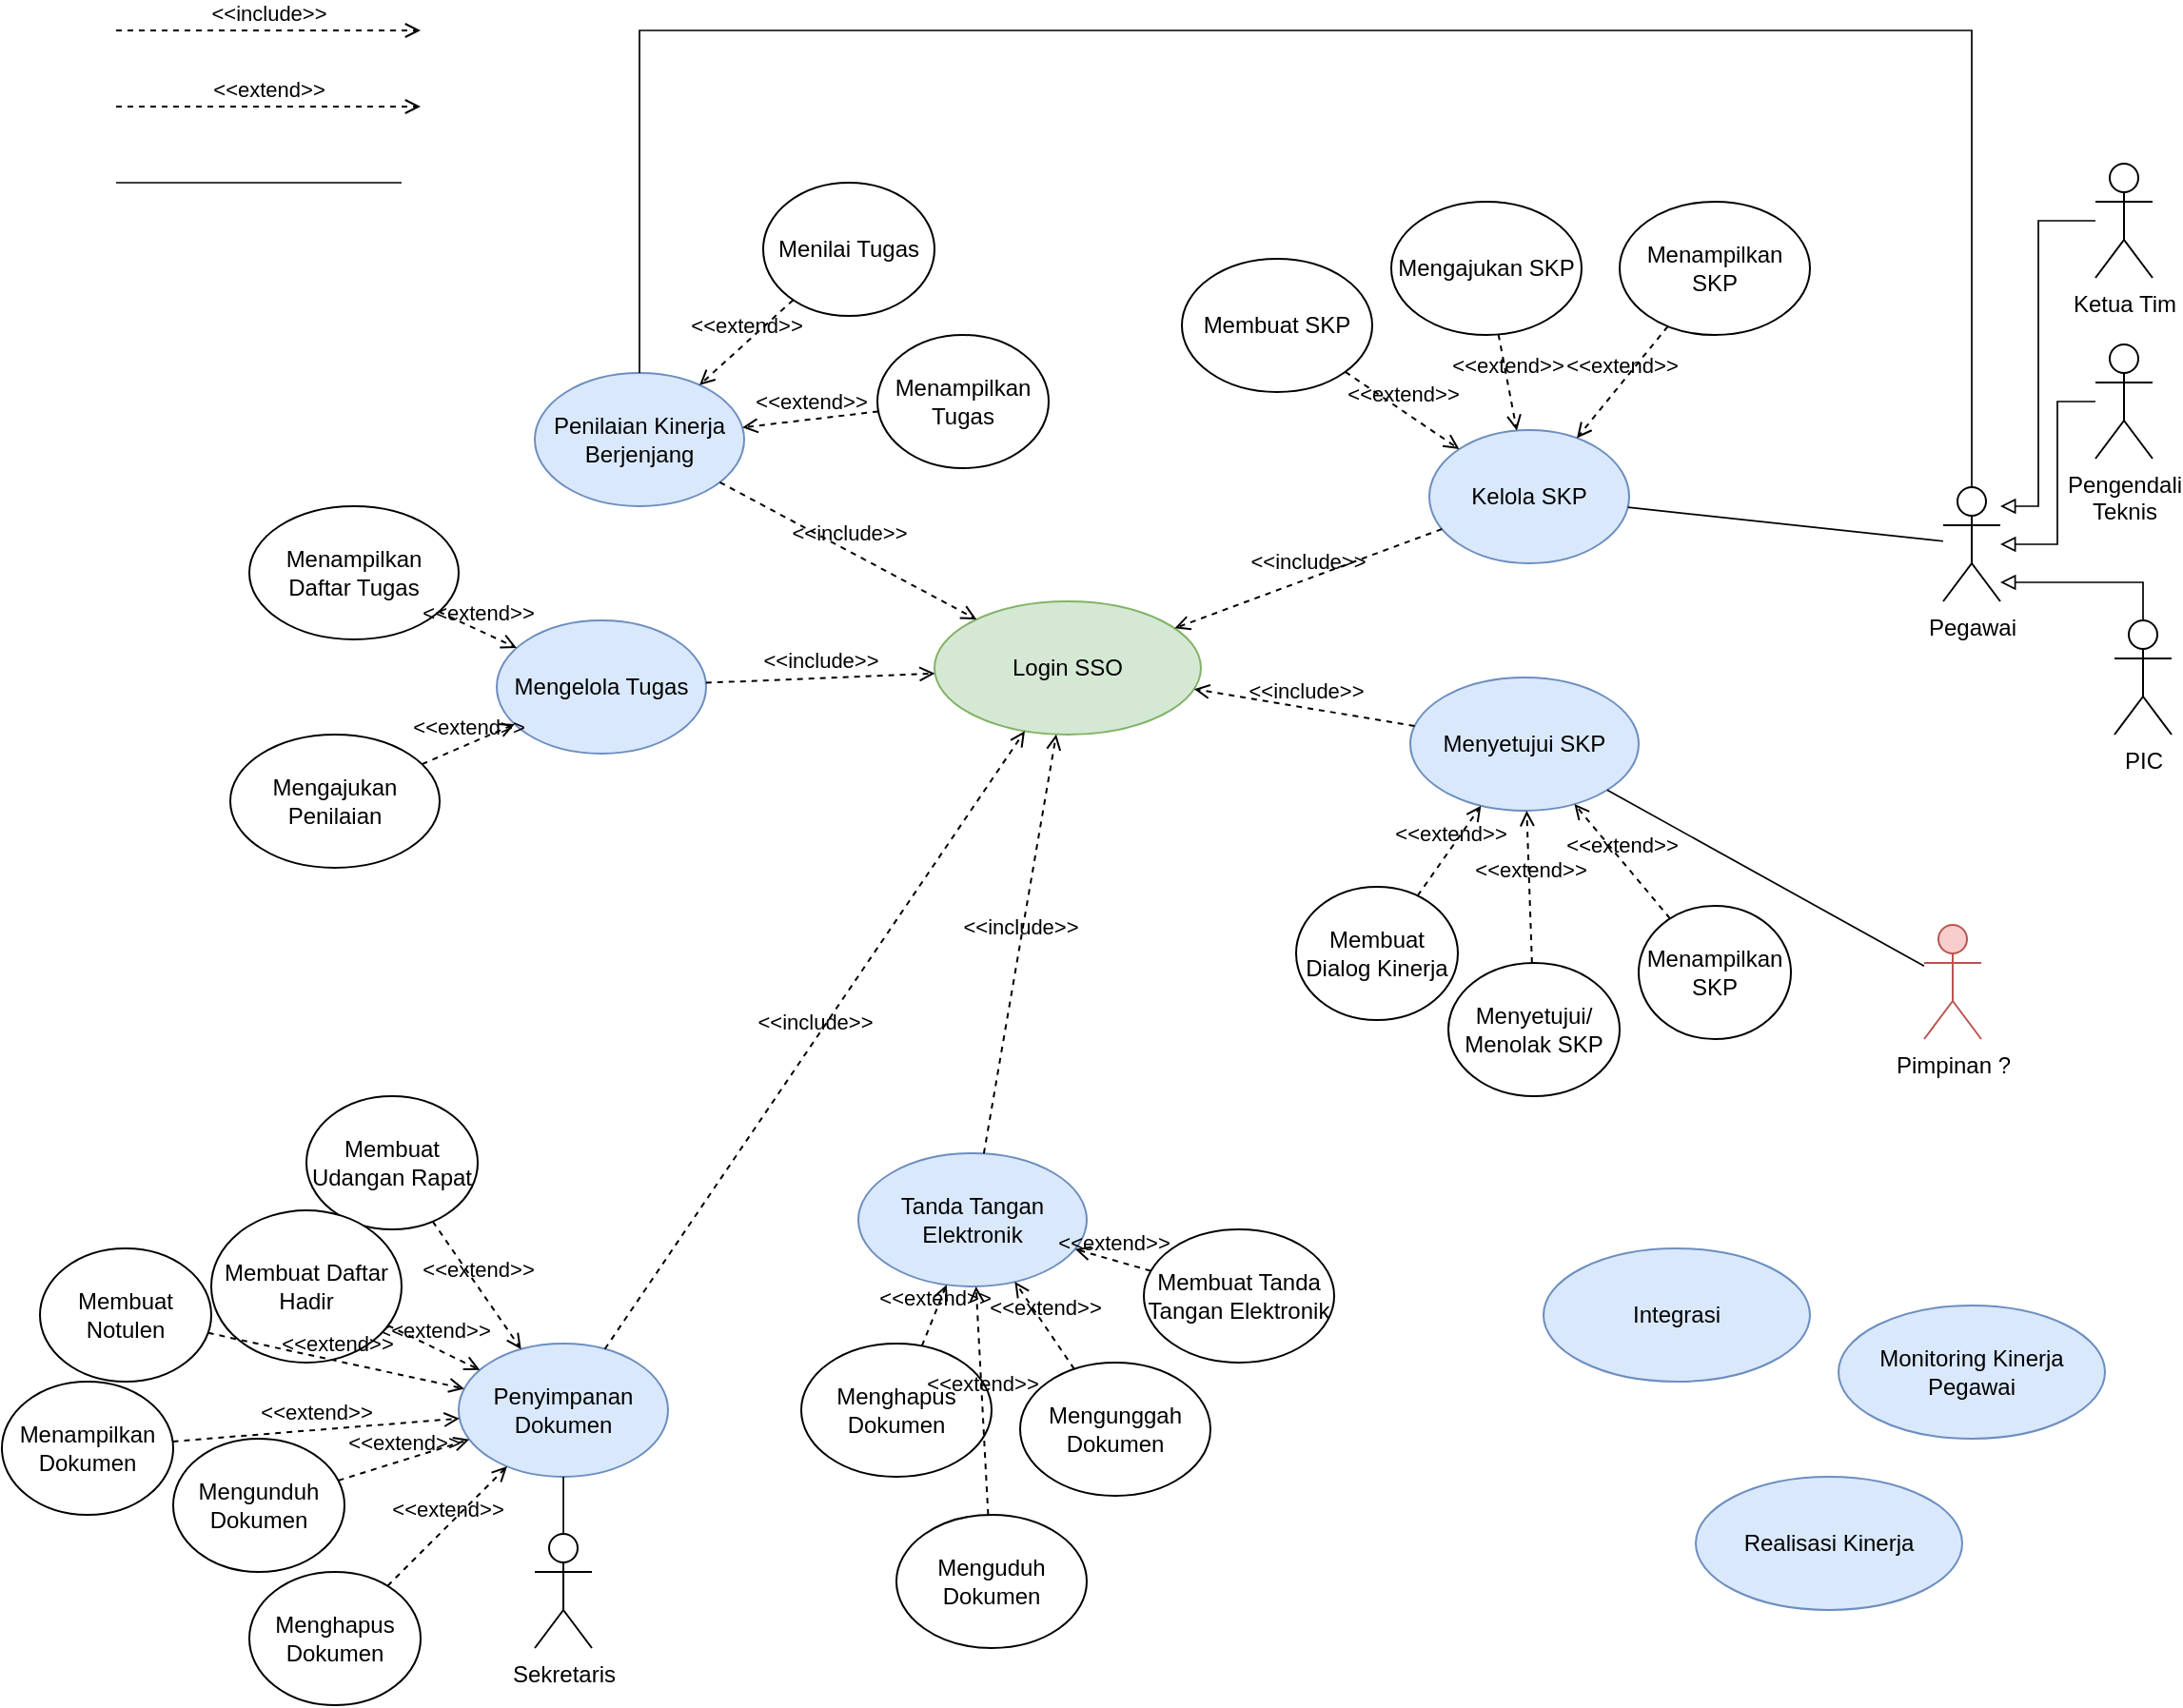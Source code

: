 <mxfile version="22.0.2" type="github">
  <diagram name="Use Case" id="oXBvCQqOn24NfRZAZP5G">
    <mxGraphModel dx="1235" dy="628" grid="1" gridSize="10" guides="1" tooltips="1" connect="1" arrows="1" fold="1" page="1" pageScale="1" pageWidth="1169" pageHeight="1654" math="0" shadow="0">
      <root>
        <mxCell id="0" />
        <mxCell id="1" parent="0" />
        <mxCell id="snqMM3BdzA7YAhs-tEeE-6" value="Kelola SKP" style="ellipse;whiteSpace=wrap;html=1;fillColor=#dae8fc;strokeColor=#6c8ebf;" vertex="1" parent="1">
          <mxGeometry x="750" y="250" width="105" height="70" as="geometry" />
        </mxCell>
        <mxCell id="snqMM3BdzA7YAhs-tEeE-9" value="Pegawai" style="shape=umlActor;verticalLabelPosition=bottom;verticalAlign=top;html=1;" vertex="1" parent="1">
          <mxGeometry x="1020" y="280" width="30" height="60" as="geometry" />
        </mxCell>
        <mxCell id="snqMM3BdzA7YAhs-tEeE-10" value="Login SSO" style="ellipse;whiteSpace=wrap;html=1;fillColor=#d5e8d4;strokeColor=#82b366;" vertex="1" parent="1">
          <mxGeometry x="490" y="340" width="140" height="70" as="geometry" />
        </mxCell>
        <mxCell id="snqMM3BdzA7YAhs-tEeE-11" value="&amp;lt;&amp;lt;include&amp;gt;&amp;gt;" style="html=1;verticalAlign=bottom;labelBackgroundColor=none;endArrow=open;endFill=0;dashed=1;rounded=0;" edge="1" parent="1" source="snqMM3BdzA7YAhs-tEeE-6" target="snqMM3BdzA7YAhs-tEeE-10">
          <mxGeometry width="160" relative="1" as="geometry">
            <mxPoint x="850" y="430" as="sourcePoint" />
            <mxPoint x="1010" y="430" as="targetPoint" />
          </mxGeometry>
        </mxCell>
        <mxCell id="snqMM3BdzA7YAhs-tEeE-13" style="edgeStyle=none;shape=connector;rounded=0;orthogonalLoop=1;jettySize=auto;html=1;labelBackgroundColor=none;strokeColor=default;fontFamily=Poppins;fontSize=11;fontColor=default;endArrow=none;endFill=0;strokeWidth=0.85;fontSource=https%3A%2F%2Ffonts.googleapis.com%2Fcss%3Ffamily%3DPoppins;" edge="1" parent="1" source="snqMM3BdzA7YAhs-tEeE-9" target="snqMM3BdzA7YAhs-tEeE-6">
          <mxGeometry relative="1" as="geometry">
            <mxPoint x="1000" y="330" as="sourcePoint" />
            <mxPoint x="720" y="750" as="targetPoint" />
          </mxGeometry>
        </mxCell>
        <mxCell id="snqMM3BdzA7YAhs-tEeE-16" value="Menyetujui SKP" style="ellipse;whiteSpace=wrap;html=1;fillColor=#dae8fc;strokeColor=#6c8ebf;" vertex="1" parent="1">
          <mxGeometry x="740" y="380" width="120" height="70" as="geometry" />
        </mxCell>
        <mxCell id="snqMM3BdzA7YAhs-tEeE-17" value="&amp;lt;&amp;lt;include&amp;gt;&amp;gt;" style="html=1;verticalAlign=bottom;labelBackgroundColor=none;endArrow=open;endFill=0;dashed=1;rounded=0;" edge="1" parent="1" source="snqMM3BdzA7YAhs-tEeE-16" target="snqMM3BdzA7YAhs-tEeE-10">
          <mxGeometry width="160" relative="1" as="geometry">
            <mxPoint x="750" y="450" as="sourcePoint" />
            <mxPoint x="910" y="450" as="targetPoint" />
          </mxGeometry>
        </mxCell>
        <mxCell id="snqMM3BdzA7YAhs-tEeE-18" value="Pimpinan ?" style="shape=umlActor;verticalLabelPosition=bottom;verticalAlign=top;html=1;fillColor=#f8cecc;strokeColor=#b85450;" vertex="1" parent="1">
          <mxGeometry x="1010" y="510" width="30" height="60" as="geometry" />
        </mxCell>
        <mxCell id="snqMM3BdzA7YAhs-tEeE-22" value="Mengajukan SKP" style="ellipse;whiteSpace=wrap;html=1;" vertex="1" parent="1">
          <mxGeometry x="730" y="130" width="100" height="70" as="geometry" />
        </mxCell>
        <mxCell id="snqMM3BdzA7YAhs-tEeE-23" value="Membuat SKP" style="ellipse;whiteSpace=wrap;html=1;" vertex="1" parent="1">
          <mxGeometry x="620" y="160" width="100" height="70" as="geometry" />
        </mxCell>
        <mxCell id="snqMM3BdzA7YAhs-tEeE-28" value="&amp;lt;&amp;lt;extend&amp;gt;&amp;gt;" style="html=1;verticalAlign=bottom;labelBackgroundColor=none;endArrow=open;endFill=0;dashed=1;rounded=0;" edge="1" parent="1" source="snqMM3BdzA7YAhs-tEeE-22" target="snqMM3BdzA7YAhs-tEeE-6">
          <mxGeometry width="160" relative="1" as="geometry">
            <mxPoint x="760" y="280" as="sourcePoint" />
            <mxPoint x="920" y="280" as="targetPoint" />
          </mxGeometry>
        </mxCell>
        <mxCell id="snqMM3BdzA7YAhs-tEeE-29" value="&amp;lt;&amp;lt;extend&amp;gt;&amp;gt;" style="html=1;verticalAlign=bottom;labelBackgroundColor=none;endArrow=open;endFill=0;dashed=1;rounded=0;" edge="1" parent="1" source="snqMM3BdzA7YAhs-tEeE-23" target="snqMM3BdzA7YAhs-tEeE-6">
          <mxGeometry width="160" relative="1" as="geometry">
            <mxPoint x="799" y="366" as="sourcePoint" />
            <mxPoint x="744" y="342" as="targetPoint" />
          </mxGeometry>
        </mxCell>
        <mxCell id="snqMM3BdzA7YAhs-tEeE-30" value="Membuat Dialog Kinerja" style="ellipse;whiteSpace=wrap;html=1;" vertex="1" parent="1">
          <mxGeometry x="680" y="490" width="85" height="70" as="geometry" />
        </mxCell>
        <mxCell id="snqMM3BdzA7YAhs-tEeE-31" value="Menampilkan SKP" style="ellipse;whiteSpace=wrap;html=1;" vertex="1" parent="1">
          <mxGeometry x="850" y="130" width="100" height="70" as="geometry" />
        </mxCell>
        <mxCell id="snqMM3BdzA7YAhs-tEeE-32" value="&amp;lt;&amp;lt;extend&amp;gt;&amp;gt;" style="html=1;verticalAlign=bottom;labelBackgroundColor=none;endArrow=open;endFill=0;dashed=1;rounded=0;" edge="1" parent="1" source="snqMM3BdzA7YAhs-tEeE-31" target="snqMM3BdzA7YAhs-tEeE-6">
          <mxGeometry width="160" relative="1" as="geometry">
            <mxPoint x="797" y="367" as="sourcePoint" />
            <mxPoint x="743" y="343" as="targetPoint" />
          </mxGeometry>
        </mxCell>
        <mxCell id="snqMM3BdzA7YAhs-tEeE-33" value="Menampilkan SKP" style="ellipse;whiteSpace=wrap;html=1;" vertex="1" parent="1">
          <mxGeometry x="860" y="500" width="80" height="70" as="geometry" />
        </mxCell>
        <mxCell id="snqMM3BdzA7YAhs-tEeE-34" value="Menyetujui/ Menolak SKP" style="ellipse;whiteSpace=wrap;html=1;" vertex="1" parent="1">
          <mxGeometry x="760" y="530" width="90" height="70" as="geometry" />
        </mxCell>
        <mxCell id="snqMM3BdzA7YAhs-tEeE-35" value="&amp;lt;&amp;lt;extend&amp;gt;&amp;gt;" style="html=1;verticalAlign=bottom;labelBackgroundColor=none;endArrow=open;endFill=0;dashed=1;rounded=0;" edge="1" parent="1" source="snqMM3BdzA7YAhs-tEeE-30" target="snqMM3BdzA7YAhs-tEeE-16">
          <mxGeometry width="160" relative="1" as="geometry">
            <mxPoint x="771" y="227" as="sourcePoint" />
            <mxPoint x="740" y="277" as="targetPoint" />
          </mxGeometry>
        </mxCell>
        <mxCell id="snqMM3BdzA7YAhs-tEeE-36" value="&amp;lt;&amp;lt;extend&amp;gt;&amp;gt;" style="html=1;verticalAlign=bottom;labelBackgroundColor=none;endArrow=open;endFill=0;dashed=1;rounded=0;" edge="1" parent="1" source="snqMM3BdzA7YAhs-tEeE-34" target="snqMM3BdzA7YAhs-tEeE-16">
          <mxGeometry width="160" relative="1" as="geometry">
            <mxPoint x="858" y="497" as="sourcePoint" />
            <mxPoint x="832" y="458" as="targetPoint" />
          </mxGeometry>
        </mxCell>
        <mxCell id="snqMM3BdzA7YAhs-tEeE-37" value="&amp;lt;&amp;lt;extend&amp;gt;&amp;gt;" style="html=1;verticalAlign=bottom;labelBackgroundColor=none;endArrow=open;endFill=0;dashed=1;rounded=0;" edge="1" parent="1" source="snqMM3BdzA7YAhs-tEeE-33" target="snqMM3BdzA7YAhs-tEeE-16">
          <mxGeometry width="160" relative="1" as="geometry">
            <mxPoint x="870" y="570" as="sourcePoint" />
            <mxPoint x="842" y="468" as="targetPoint" />
          </mxGeometry>
        </mxCell>
        <mxCell id="snqMM3BdzA7YAhs-tEeE-39" style="edgeStyle=none;shape=connector;rounded=0;orthogonalLoop=1;jettySize=auto;html=1;labelBackgroundColor=none;strokeColor=default;fontFamily=Poppins;fontSize=11;fontColor=default;endArrow=none;endFill=0;strokeWidth=0.85;fontSource=https%3A%2F%2Ffonts.googleapis.com%2Fcss%3Ffamily%3DPoppins;" edge="1" parent="1" source="snqMM3BdzA7YAhs-tEeE-18" target="snqMM3BdzA7YAhs-tEeE-16">
          <mxGeometry relative="1" as="geometry">
            <mxPoint x="1045" y="320" as="sourcePoint" />
            <mxPoint x="760" y="320" as="targetPoint" />
          </mxGeometry>
        </mxCell>
        <mxCell id="snqMM3BdzA7YAhs-tEeE-40" value="Realisasi Kinerja" style="ellipse;whiteSpace=wrap;html=1;fillColor=#dae8fc;strokeColor=#6c8ebf;" vertex="1" parent="1">
          <mxGeometry x="890" y="800" width="140" height="70" as="geometry" />
        </mxCell>
        <mxCell id="snqMM3BdzA7YAhs-tEeE-41" value="Monitoring Kinerja Pegawai" style="ellipse;whiteSpace=wrap;html=1;fillColor=#dae8fc;strokeColor=#6c8ebf;" vertex="1" parent="1">
          <mxGeometry x="965" y="710" width="140" height="70" as="geometry" />
        </mxCell>
        <mxCell id="snqMM3BdzA7YAhs-tEeE-42" value="Penilaian Kinerja Berjenjang" style="ellipse;whiteSpace=wrap;html=1;fillColor=#dae8fc;strokeColor=#6c8ebf;" vertex="1" parent="1">
          <mxGeometry x="280" y="220" width="110" height="70" as="geometry" />
        </mxCell>
        <mxCell id="snqMM3BdzA7YAhs-tEeE-43" value="&amp;lt;&amp;lt;include&amp;gt;&amp;gt;" style="html=1;verticalAlign=bottom;labelBackgroundColor=none;endArrow=open;endFill=0;dashed=1;rounded=0;" edge="1" parent="1" source="snqMM3BdzA7YAhs-tEeE-42" target="snqMM3BdzA7YAhs-tEeE-10">
          <mxGeometry width="160" relative="1" as="geometry">
            <mxPoint x="340" y="230" as="sourcePoint" />
            <mxPoint x="500" y="230" as="targetPoint" />
          </mxGeometry>
        </mxCell>
        <mxCell id="snqMM3BdzA7YAhs-tEeE-44" value="&amp;lt;&amp;lt;include&amp;gt;&amp;gt;" style="html=1;verticalAlign=bottom;labelBackgroundColor=none;endArrow=open;endFill=0;dashed=1;rounded=0;" edge="1" parent="1">
          <mxGeometry width="160" relative="1" as="geometry">
            <mxPoint x="60" y="40" as="sourcePoint" />
            <mxPoint x="220" y="40" as="targetPoint" />
          </mxGeometry>
        </mxCell>
        <mxCell id="snqMM3BdzA7YAhs-tEeE-45" value="&amp;lt;&amp;lt;extend&amp;gt;&amp;gt;" style="html=1;verticalAlign=bottom;labelBackgroundColor=none;endArrow=open;endFill=0;dashed=1;rounded=0;" edge="1" parent="1">
          <mxGeometry width="160" relative="1" as="geometry">
            <mxPoint x="60" y="80" as="sourcePoint" />
            <mxPoint x="220" y="80" as="targetPoint" />
          </mxGeometry>
        </mxCell>
        <mxCell id="snqMM3BdzA7YAhs-tEeE-46" style="edgeStyle=none;shape=connector;rounded=0;orthogonalLoop=1;jettySize=auto;html=1;labelBackgroundColor=none;strokeColor=default;fontFamily=Poppins;fontSize=11;fontColor=default;endArrow=none;endFill=0;strokeWidth=0.85;fontSource=https%3A%2F%2Ffonts.googleapis.com%2Fcss%3Ffamily%3DPoppins;" edge="1" parent="1">
          <mxGeometry relative="1" as="geometry">
            <mxPoint x="210" y="120" as="sourcePoint" />
            <mxPoint x="60" y="120" as="targetPoint" />
          </mxGeometry>
        </mxCell>
        <mxCell id="snqMM3BdzA7YAhs-tEeE-49" style="edgeStyle=none;shape=connector;rounded=0;orthogonalLoop=1;jettySize=auto;html=1;labelBackgroundColor=none;strokeColor=default;fontFamily=Poppins;fontSize=11;fontColor=default;endArrow=none;endFill=0;strokeWidth=0.85;fontSource=https%3A%2F%2Ffonts.googleapis.com%2Fcss%3Ffamily%3DPoppins;" edge="1" parent="1" source="snqMM3BdzA7YAhs-tEeE-9" target="snqMM3BdzA7YAhs-tEeE-42">
          <mxGeometry relative="1" as="geometry">
            <mxPoint x="1045" y="320" as="sourcePoint" />
            <mxPoint x="864" y="301" as="targetPoint" />
            <Array as="points">
              <mxPoint x="1035" y="40" />
              <mxPoint x="335" y="40" />
            </Array>
          </mxGeometry>
        </mxCell>
        <mxCell id="snqMM3BdzA7YAhs-tEeE-50" value="Mengelola Tugas" style="ellipse;whiteSpace=wrap;html=1;fillColor=#dae8fc;strokeColor=#6c8ebf;" vertex="1" parent="1">
          <mxGeometry x="260" y="350" width="110" height="70" as="geometry" />
        </mxCell>
        <mxCell id="snqMM3BdzA7YAhs-tEeE-51" value="Menilai Tugas" style="ellipse;whiteSpace=wrap;html=1;" vertex="1" parent="1">
          <mxGeometry x="400" y="120" width="90" height="70" as="geometry" />
        </mxCell>
        <mxCell id="snqMM3BdzA7YAhs-tEeE-52" value="Menampilkan Tugas" style="ellipse;whiteSpace=wrap;html=1;" vertex="1" parent="1">
          <mxGeometry x="460" y="200" width="90" height="70" as="geometry" />
        </mxCell>
        <mxCell id="snqMM3BdzA7YAhs-tEeE-53" value="&amp;lt;&amp;lt;extend&amp;gt;&amp;gt;" style="html=1;verticalAlign=bottom;labelBackgroundColor=none;endArrow=open;endFill=0;dashed=1;rounded=0;" edge="1" parent="1" source="snqMM3BdzA7YAhs-tEeE-51" target="snqMM3BdzA7YAhs-tEeE-42">
          <mxGeometry width="160" relative="1" as="geometry">
            <mxPoint x="380" y="110" as="sourcePoint" />
            <mxPoint x="540" y="110" as="targetPoint" />
          </mxGeometry>
        </mxCell>
        <mxCell id="snqMM3BdzA7YAhs-tEeE-54" value="&amp;lt;&amp;lt;extend&amp;gt;&amp;gt;" style="html=1;verticalAlign=bottom;labelBackgroundColor=none;endArrow=open;endFill=0;dashed=1;rounded=0;" edge="1" parent="1" source="snqMM3BdzA7YAhs-tEeE-52" target="snqMM3BdzA7YAhs-tEeE-42">
          <mxGeometry width="160" relative="1" as="geometry">
            <mxPoint x="80" y="100" as="sourcePoint" />
            <mxPoint x="240" y="100" as="targetPoint" />
          </mxGeometry>
        </mxCell>
        <mxCell id="snqMM3BdzA7YAhs-tEeE-60" value="Ketua Tim" style="shape=umlActor;verticalLabelPosition=bottom;verticalAlign=top;html=1;" vertex="1" parent="1">
          <mxGeometry x="1100" y="110" width="30" height="60" as="geometry" />
        </mxCell>
        <mxCell id="snqMM3BdzA7YAhs-tEeE-61" value="PIC" style="shape=umlActor;verticalLabelPosition=bottom;verticalAlign=top;html=1;" vertex="1" parent="1">
          <mxGeometry x="1110" y="350" width="30" height="60" as="geometry" />
        </mxCell>
        <mxCell id="snqMM3BdzA7YAhs-tEeE-62" value="Pengendali &lt;br&gt;Teknis" style="shape=umlActor;verticalLabelPosition=bottom;verticalAlign=top;html=1;" vertex="1" parent="1">
          <mxGeometry x="1100" y="205" width="30" height="60" as="geometry" />
        </mxCell>
        <mxCell id="snqMM3BdzA7YAhs-tEeE-67" style="shape=connector;rounded=0;orthogonalLoop=1;jettySize=auto;html=1;labelBackgroundColor=none;strokeColor=default;fontFamily=Poppins;fontSize=11;fontColor=default;endArrow=block;endFill=0;strokeWidth=0.85;fontSource=https%3A%2F%2Ffonts.googleapis.com%2Fcss%3Ffamily%3DPoppins;edgeStyle=orthogonalEdgeStyle;" edge="1" parent="1" source="snqMM3BdzA7YAhs-tEeE-61" target="snqMM3BdzA7YAhs-tEeE-9">
          <mxGeometry relative="1" as="geometry">
            <Array as="points">
              <mxPoint x="1090" y="330" />
              <mxPoint x="1090" y="330" />
            </Array>
            <mxPoint x="1091.5" y="366" as="sourcePoint" />
            <mxPoint x="978.5" y="464" as="targetPoint" />
          </mxGeometry>
        </mxCell>
        <mxCell id="snqMM3BdzA7YAhs-tEeE-68" style="shape=connector;rounded=0;orthogonalLoop=1;jettySize=auto;html=1;labelBackgroundColor=none;strokeColor=default;fontFamily=Poppins;fontSize=11;fontColor=default;endArrow=block;endFill=0;strokeWidth=0.85;fontSource=https%3A%2F%2Ffonts.googleapis.com%2Fcss%3Ffamily%3DPoppins;edgeStyle=orthogonalEdgeStyle;" edge="1" parent="1" source="snqMM3BdzA7YAhs-tEeE-62" target="snqMM3BdzA7YAhs-tEeE-9">
          <mxGeometry relative="1" as="geometry">
            <Array as="points">
              <mxPoint x="1080" y="235" />
              <mxPoint x="1080" y="310" />
            </Array>
            <mxPoint x="1135" y="360" as="sourcePoint" />
            <mxPoint x="1060" y="340" as="targetPoint" />
          </mxGeometry>
        </mxCell>
        <mxCell id="snqMM3BdzA7YAhs-tEeE-69" style="shape=connector;rounded=0;orthogonalLoop=1;jettySize=auto;html=1;labelBackgroundColor=none;strokeColor=default;fontFamily=Poppins;fontSize=11;fontColor=default;endArrow=block;endFill=0;strokeWidth=0.85;fontSource=https%3A%2F%2Ffonts.googleapis.com%2Fcss%3Ffamily%3DPoppins;edgeStyle=orthogonalEdgeStyle;" edge="1" parent="1" source="snqMM3BdzA7YAhs-tEeE-60" target="snqMM3BdzA7YAhs-tEeE-9">
          <mxGeometry relative="1" as="geometry">
            <Array as="points">
              <mxPoint x="1070" y="140" />
              <mxPoint x="1070" y="290" />
            </Array>
            <mxPoint x="1110" y="245" as="sourcePoint" />
            <mxPoint x="1060" y="320" as="targetPoint" />
          </mxGeometry>
        </mxCell>
        <mxCell id="snqMM3BdzA7YAhs-tEeE-70" value="Mengajukan Penilaian" style="ellipse;whiteSpace=wrap;html=1;" vertex="1" parent="1">
          <mxGeometry x="120" y="410" width="110" height="70" as="geometry" />
        </mxCell>
        <mxCell id="snqMM3BdzA7YAhs-tEeE-71" value="Menampilkan &lt;br&gt;Daftar Tugas" style="ellipse;whiteSpace=wrap;html=1;" vertex="1" parent="1">
          <mxGeometry x="130" y="290" width="110" height="70" as="geometry" />
        </mxCell>
        <mxCell id="snqMM3BdzA7YAhs-tEeE-72" value="&amp;lt;&amp;lt;include&amp;gt;&amp;gt;" style="html=1;verticalAlign=bottom;labelBackgroundColor=none;endArrow=open;endFill=0;dashed=1;rounded=0;" edge="1" parent="1" source="snqMM3BdzA7YAhs-tEeE-50" target="snqMM3BdzA7YAhs-tEeE-10">
          <mxGeometry width="160" relative="1" as="geometry">
            <mxPoint x="387" y="287" as="sourcePoint" />
            <mxPoint x="522" y="359" as="targetPoint" />
          </mxGeometry>
        </mxCell>
        <mxCell id="snqMM3BdzA7YAhs-tEeE-73" value="&amp;lt;&amp;lt;extend&amp;gt;&amp;gt;" style="html=1;verticalAlign=bottom;labelBackgroundColor=none;endArrow=open;endFill=0;dashed=1;rounded=0;" edge="1" parent="1" source="snqMM3BdzA7YAhs-tEeE-71" target="snqMM3BdzA7YAhs-tEeE-50">
          <mxGeometry width="160" relative="1" as="geometry">
            <mxPoint x="90" y="460" as="sourcePoint" />
            <mxPoint x="250" y="460" as="targetPoint" />
          </mxGeometry>
        </mxCell>
        <mxCell id="snqMM3BdzA7YAhs-tEeE-74" value="&amp;lt;&amp;lt;extend&amp;gt;&amp;gt;" style="html=1;verticalAlign=bottom;labelBackgroundColor=none;endArrow=open;endFill=0;dashed=1;rounded=0;" edge="1" parent="1" source="snqMM3BdzA7YAhs-tEeE-70" target="snqMM3BdzA7YAhs-tEeE-50">
          <mxGeometry width="160" relative="1" as="geometry">
            <mxPoint x="360" y="490" as="sourcePoint" />
            <mxPoint x="319" y="430" as="targetPoint" />
          </mxGeometry>
        </mxCell>
        <mxCell id="snqMM3BdzA7YAhs-tEeE-76" value="Sekretaris" style="shape=umlActor;verticalLabelPosition=bottom;verticalAlign=top;html=1;" vertex="1" parent="1">
          <mxGeometry x="280" y="830" width="30" height="60" as="geometry" />
        </mxCell>
        <mxCell id="snqMM3BdzA7YAhs-tEeE-77" value="Penyimpanan Dokumen" style="ellipse;whiteSpace=wrap;html=1;fillColor=#dae8fc;strokeColor=#6c8ebf;" vertex="1" parent="1">
          <mxGeometry x="240" y="730" width="110" height="70" as="geometry" />
        </mxCell>
        <mxCell id="snqMM3BdzA7YAhs-tEeE-78" value="&amp;lt;&amp;lt;extend&amp;gt;&amp;gt;" style="html=1;verticalAlign=bottom;labelBackgroundColor=none;endArrow=open;endFill=0;dashed=1;rounded=0;" edge="1" parent="1" source="snqMM3BdzA7YAhs-tEeE-81" target="snqMM3BdzA7YAhs-tEeE-77">
          <mxGeometry width="160" relative="1" as="geometry">
            <mxPoint x="120" y="660" as="sourcePoint" />
            <mxPoint x="270" y="650" as="targetPoint" />
          </mxGeometry>
        </mxCell>
        <mxCell id="snqMM3BdzA7YAhs-tEeE-79" value="Membuat Notulen" style="ellipse;whiteSpace=wrap;html=1;" vertex="1" parent="1">
          <mxGeometry x="20" y="680" width="90" height="70" as="geometry" />
        </mxCell>
        <mxCell id="snqMM3BdzA7YAhs-tEeE-80" value="Membuat Udangan Rapat" style="ellipse;whiteSpace=wrap;html=1;" vertex="1" parent="1">
          <mxGeometry x="160" y="600" width="90" height="70" as="geometry" />
        </mxCell>
        <mxCell id="snqMM3BdzA7YAhs-tEeE-81" value="Membuat Daftar Hadir" style="ellipse;whiteSpace=wrap;html=1;" vertex="1" parent="1">
          <mxGeometry x="110" y="660" width="100" height="80" as="geometry" />
        </mxCell>
        <mxCell id="snqMM3BdzA7YAhs-tEeE-82" value="Menampilkan Dokumen" style="ellipse;whiteSpace=wrap;html=1;" vertex="1" parent="1">
          <mxGeometry y="750" width="90" height="70" as="geometry" />
        </mxCell>
        <mxCell id="snqMM3BdzA7YAhs-tEeE-83" value="Mengunduh Dokumen" style="ellipse;whiteSpace=wrap;html=1;" vertex="1" parent="1">
          <mxGeometry x="90" y="780" width="90" height="70" as="geometry" />
        </mxCell>
        <mxCell id="snqMM3BdzA7YAhs-tEeE-84" value="Menghapus Dokumen" style="ellipse;whiteSpace=wrap;html=1;" vertex="1" parent="1">
          <mxGeometry x="130" y="850" width="90" height="70" as="geometry" />
        </mxCell>
        <mxCell id="snqMM3BdzA7YAhs-tEeE-85" value="&amp;lt;&amp;lt;extend&amp;gt;&amp;gt;" style="html=1;verticalAlign=bottom;labelBackgroundColor=none;endArrow=open;endFill=0;dashed=1;rounded=0;" edge="1" parent="1" source="snqMM3BdzA7YAhs-tEeE-80" target="snqMM3BdzA7YAhs-tEeE-77">
          <mxGeometry width="160" relative="1" as="geometry">
            <mxPoint x="224" y="739" as="sourcePoint" />
            <mxPoint x="260" y="755" as="targetPoint" />
          </mxGeometry>
        </mxCell>
        <mxCell id="snqMM3BdzA7YAhs-tEeE-86" value="&amp;lt;&amp;lt;extend&amp;gt;&amp;gt;" style="html=1;verticalAlign=bottom;labelBackgroundColor=none;endArrow=open;endFill=0;dashed=1;rounded=0;" edge="1" parent="1" source="snqMM3BdzA7YAhs-tEeE-79" target="snqMM3BdzA7YAhs-tEeE-77">
          <mxGeometry width="160" relative="1" as="geometry">
            <mxPoint x="234" y="749" as="sourcePoint" />
            <mxPoint x="270" y="765" as="targetPoint" />
          </mxGeometry>
        </mxCell>
        <mxCell id="snqMM3BdzA7YAhs-tEeE-88" value="&amp;lt;&amp;lt;extend&amp;gt;&amp;gt;" style="html=1;verticalAlign=bottom;labelBackgroundColor=none;endArrow=open;endFill=0;dashed=1;rounded=0;" edge="1" parent="1" source="snqMM3BdzA7YAhs-tEeE-82" target="snqMM3BdzA7YAhs-tEeE-77">
          <mxGeometry width="160" relative="1" as="geometry">
            <mxPoint x="254" y="769" as="sourcePoint" />
            <mxPoint x="290" y="785" as="targetPoint" />
          </mxGeometry>
        </mxCell>
        <mxCell id="snqMM3BdzA7YAhs-tEeE-90" value="&amp;lt;&amp;lt;extend&amp;gt;&amp;gt;" style="html=1;verticalAlign=bottom;labelBackgroundColor=none;endArrow=open;endFill=0;dashed=1;rounded=0;" edge="1" parent="1" source="snqMM3BdzA7YAhs-tEeE-84" target="snqMM3BdzA7YAhs-tEeE-77">
          <mxGeometry width="160" relative="1" as="geometry">
            <mxPoint x="274" y="789" as="sourcePoint" />
            <mxPoint x="310" y="805" as="targetPoint" />
          </mxGeometry>
        </mxCell>
        <mxCell id="snqMM3BdzA7YAhs-tEeE-91" value="&amp;lt;&amp;lt;extend&amp;gt;&amp;gt;" style="html=1;verticalAlign=bottom;labelBackgroundColor=none;endArrow=open;endFill=0;dashed=1;rounded=0;" edge="1" parent="1" source="snqMM3BdzA7YAhs-tEeE-83" target="snqMM3BdzA7YAhs-tEeE-77">
          <mxGeometry width="160" relative="1" as="geometry">
            <mxPoint x="284" y="799" as="sourcePoint" />
            <mxPoint x="140" y="820" as="targetPoint" />
          </mxGeometry>
        </mxCell>
        <mxCell id="snqMM3BdzA7YAhs-tEeE-92" style="edgeStyle=none;shape=connector;rounded=0;orthogonalLoop=1;jettySize=auto;html=1;labelBackgroundColor=none;strokeColor=default;fontFamily=Poppins;fontSize=11;fontColor=default;endArrow=none;endFill=0;strokeWidth=0.85;fontSource=https%3A%2F%2Ffonts.googleapis.com%2Fcss%3Ffamily%3DPoppins;" edge="1" parent="1" source="snqMM3BdzA7YAhs-tEeE-76" target="snqMM3BdzA7YAhs-tEeE-77">
          <mxGeometry relative="1" as="geometry">
            <mxPoint x="596" y="893" as="sourcePoint" />
            <mxPoint x="430" y="800" as="targetPoint" />
          </mxGeometry>
        </mxCell>
        <mxCell id="snqMM3BdzA7YAhs-tEeE-93" value="&amp;lt;&amp;lt;include&amp;gt;&amp;gt;" style="html=1;verticalAlign=bottom;labelBackgroundColor=none;endArrow=open;endFill=0;dashed=1;rounded=0;" edge="1" parent="1" source="snqMM3BdzA7YAhs-tEeE-77" target="snqMM3BdzA7YAhs-tEeE-10">
          <mxGeometry width="160" relative="1" as="geometry">
            <mxPoint x="752" y="415" as="sourcePoint" />
            <mxPoint x="636" y="396" as="targetPoint" />
          </mxGeometry>
        </mxCell>
        <mxCell id="snqMM3BdzA7YAhs-tEeE-94" value="Tanda Tangan &lt;br&gt;Elektronik" style="ellipse;whiteSpace=wrap;html=1;fillColor=#dae8fc;strokeColor=#6c8ebf;" vertex="1" parent="1">
          <mxGeometry x="450" y="630" width="120" height="70" as="geometry" />
        </mxCell>
        <mxCell id="snqMM3BdzA7YAhs-tEeE-95" value="Integrasi" style="ellipse;whiteSpace=wrap;html=1;fillColor=#dae8fc;strokeColor=#6c8ebf;" vertex="1" parent="1">
          <mxGeometry x="810" y="680" width="140" height="70" as="geometry" />
        </mxCell>
        <mxCell id="snqMM3BdzA7YAhs-tEeE-96" value="Membuat Tanda Tangan Elektronik" style="ellipse;whiteSpace=wrap;html=1;" vertex="1" parent="1">
          <mxGeometry x="600" y="670" width="100" height="70" as="geometry" />
        </mxCell>
        <mxCell id="snqMM3BdzA7YAhs-tEeE-97" value="Mengunggah Dokumen" style="ellipse;whiteSpace=wrap;html=1;" vertex="1" parent="1">
          <mxGeometry x="535" y="740" width="100" height="70" as="geometry" />
        </mxCell>
        <mxCell id="snqMM3BdzA7YAhs-tEeE-98" value="Menghapus Dokumen" style="ellipse;whiteSpace=wrap;html=1;" vertex="1" parent="1">
          <mxGeometry x="420" y="730" width="100" height="70" as="geometry" />
        </mxCell>
        <mxCell id="snqMM3BdzA7YAhs-tEeE-99" value="Menguduh Dokumen" style="ellipse;whiteSpace=wrap;html=1;" vertex="1" parent="1">
          <mxGeometry x="470" y="820" width="100" height="70" as="geometry" />
        </mxCell>
        <mxCell id="snqMM3BdzA7YAhs-tEeE-101" value="&amp;lt;&amp;lt;extend&amp;gt;&amp;gt;" style="html=1;verticalAlign=bottom;labelBackgroundColor=none;endArrow=open;endFill=0;dashed=1;rounded=0;" edge="1" parent="1" source="snqMM3BdzA7YAhs-tEeE-98" target="snqMM3BdzA7YAhs-tEeE-94">
          <mxGeometry width="160" relative="1" as="geometry">
            <mxPoint x="656" y="796" as="sourcePoint" />
            <mxPoint x="750" y="820" as="targetPoint" />
          </mxGeometry>
        </mxCell>
        <mxCell id="snqMM3BdzA7YAhs-tEeE-102" value="&amp;lt;&amp;lt;extend&amp;gt;&amp;gt;" style="html=1;verticalAlign=bottom;labelBackgroundColor=none;endArrow=open;endFill=0;dashed=1;rounded=0;" edge="1" parent="1" source="snqMM3BdzA7YAhs-tEeE-99" target="snqMM3BdzA7YAhs-tEeE-94">
          <mxGeometry width="160" relative="1" as="geometry">
            <mxPoint x="666" y="806" as="sourcePoint" />
            <mxPoint x="760" y="830" as="targetPoint" />
          </mxGeometry>
        </mxCell>
        <mxCell id="snqMM3BdzA7YAhs-tEeE-103" value="&amp;lt;&amp;lt;extend&amp;gt;&amp;gt;" style="html=1;verticalAlign=bottom;labelBackgroundColor=none;endArrow=open;endFill=0;dashed=1;rounded=0;" edge="1" parent="1" source="snqMM3BdzA7YAhs-tEeE-97" target="snqMM3BdzA7YAhs-tEeE-94">
          <mxGeometry width="160" relative="1" as="geometry">
            <mxPoint x="676" y="816" as="sourcePoint" />
            <mxPoint x="770" y="840" as="targetPoint" />
          </mxGeometry>
        </mxCell>
        <mxCell id="snqMM3BdzA7YAhs-tEeE-104" value="&amp;lt;&amp;lt;extend&amp;gt;&amp;gt;" style="html=1;verticalAlign=bottom;labelBackgroundColor=none;endArrow=open;endFill=0;dashed=1;rounded=0;" edge="1" parent="1" source="snqMM3BdzA7YAhs-tEeE-96" target="snqMM3BdzA7YAhs-tEeE-94">
          <mxGeometry width="160" relative="1" as="geometry">
            <mxPoint x="686" y="826" as="sourcePoint" />
            <mxPoint x="780" y="850" as="targetPoint" />
          </mxGeometry>
        </mxCell>
        <mxCell id="snqMM3BdzA7YAhs-tEeE-105" value="&amp;lt;&amp;lt;include&amp;gt;&amp;gt;" style="html=1;verticalAlign=bottom;labelBackgroundColor=none;endArrow=open;endFill=0;dashed=1;rounded=0;" edge="1" parent="1" source="snqMM3BdzA7YAhs-tEeE-94" target="snqMM3BdzA7YAhs-tEeE-10">
          <mxGeometry width="160" relative="1" as="geometry">
            <mxPoint x="327" y="743" as="sourcePoint" />
            <mxPoint x="548" y="418" as="targetPoint" />
          </mxGeometry>
        </mxCell>
      </root>
    </mxGraphModel>
  </diagram>
</mxfile>
